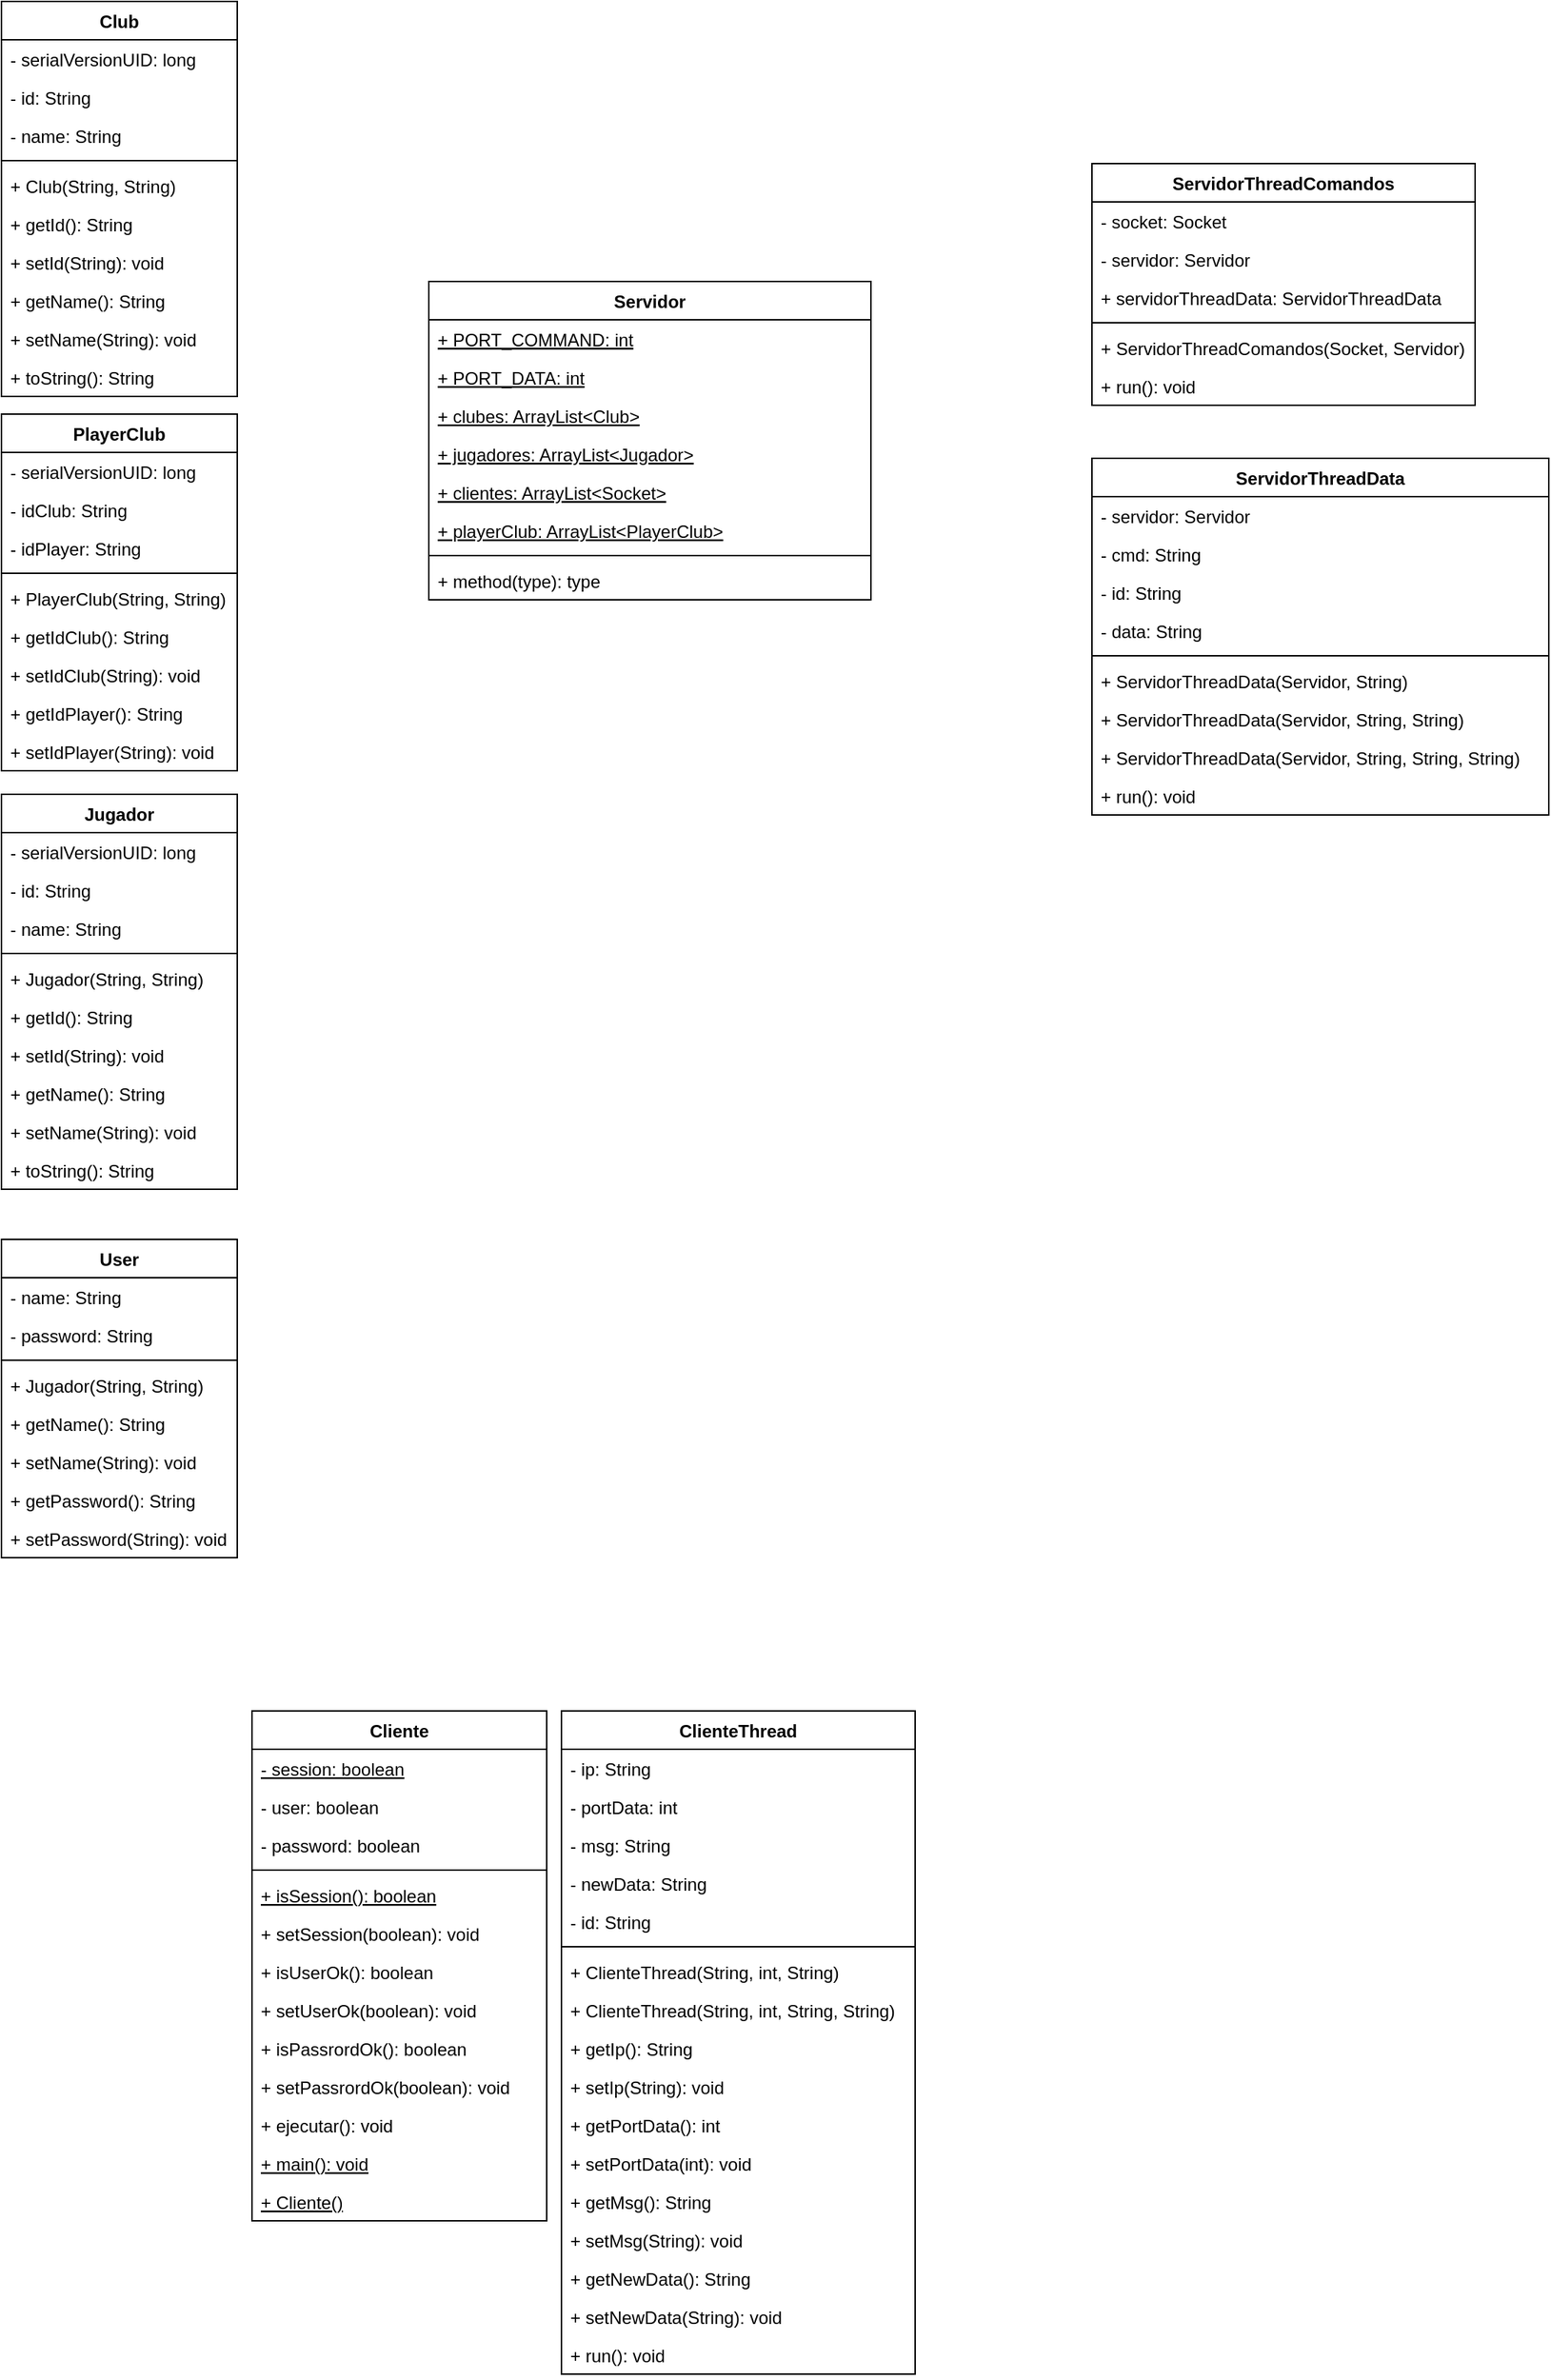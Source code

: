 <mxfile version="20.8.5" type="github">
  <diagram id="C5RBs43oDa-KdzZeNtuy" name="Page-1">
    <mxGraphModel dx="733" dy="1603" grid="1" gridSize="10" guides="1" tooltips="1" connect="1" arrows="1" fold="1" page="1" pageScale="1" pageWidth="827" pageHeight="1169" math="0" shadow="0">
      <root>
        <mxCell id="WIyWlLk6GJQsqaUBKTNV-0" />
        <mxCell id="WIyWlLk6GJQsqaUBKTNV-1" parent="WIyWlLk6GJQsqaUBKTNV-0" />
        <mxCell id="El1Ug78sq3VcE4oPhEMh-33" value="Club" style="swimlane;fontStyle=1;align=center;verticalAlign=top;childLayout=stackLayout;horizontal=1;startSize=26;horizontalStack=0;resizeParent=1;resizeParentMax=0;resizeLast=0;collapsible=1;marginBottom=0;" vertex="1" parent="WIyWlLk6GJQsqaUBKTNV-1">
          <mxGeometry x="60" y="-170" width="160" height="268" as="geometry" />
        </mxCell>
        <mxCell id="El1Ug78sq3VcE4oPhEMh-34" value="- serialVersionUID: long" style="text;strokeColor=none;fillColor=none;align=left;verticalAlign=top;spacingLeft=4;spacingRight=4;overflow=hidden;rotatable=0;points=[[0,0.5],[1,0.5]];portConstraint=eastwest;" vertex="1" parent="El1Ug78sq3VcE4oPhEMh-33">
          <mxGeometry y="26" width="160" height="26" as="geometry" />
        </mxCell>
        <mxCell id="El1Ug78sq3VcE4oPhEMh-37" value="- id: String" style="text;strokeColor=none;fillColor=none;align=left;verticalAlign=top;spacingLeft=4;spacingRight=4;overflow=hidden;rotatable=0;points=[[0,0.5],[1,0.5]];portConstraint=eastwest;" vertex="1" parent="El1Ug78sq3VcE4oPhEMh-33">
          <mxGeometry y="52" width="160" height="26" as="geometry" />
        </mxCell>
        <mxCell id="El1Ug78sq3VcE4oPhEMh-38" value="- name: String" style="text;strokeColor=none;fillColor=none;align=left;verticalAlign=top;spacingLeft=4;spacingRight=4;overflow=hidden;rotatable=0;points=[[0,0.5],[1,0.5]];portConstraint=eastwest;" vertex="1" parent="El1Ug78sq3VcE4oPhEMh-33">
          <mxGeometry y="78" width="160" height="26" as="geometry" />
        </mxCell>
        <mxCell id="El1Ug78sq3VcE4oPhEMh-35" value="" style="line;strokeWidth=1;fillColor=none;align=left;verticalAlign=middle;spacingTop=-1;spacingLeft=3;spacingRight=3;rotatable=0;labelPosition=right;points=[];portConstraint=eastwest;strokeColor=inherit;" vertex="1" parent="El1Ug78sq3VcE4oPhEMh-33">
          <mxGeometry y="104" width="160" height="8" as="geometry" />
        </mxCell>
        <mxCell id="El1Ug78sq3VcE4oPhEMh-36" value="+ Club(String, String)" style="text;strokeColor=none;fillColor=none;align=left;verticalAlign=top;spacingLeft=4;spacingRight=4;overflow=hidden;rotatable=0;points=[[0,0.5],[1,0.5]];portConstraint=eastwest;" vertex="1" parent="El1Ug78sq3VcE4oPhEMh-33">
          <mxGeometry y="112" width="160" height="26" as="geometry" />
        </mxCell>
        <mxCell id="El1Ug78sq3VcE4oPhEMh-91" value="+ getId(): String" style="text;strokeColor=none;fillColor=none;align=left;verticalAlign=top;spacingLeft=4;spacingRight=4;overflow=hidden;rotatable=0;points=[[0,0.5],[1,0.5]];portConstraint=eastwest;" vertex="1" parent="El1Ug78sq3VcE4oPhEMh-33">
          <mxGeometry y="138" width="160" height="26" as="geometry" />
        </mxCell>
        <mxCell id="El1Ug78sq3VcE4oPhEMh-92" value="+ setId(String): void" style="text;strokeColor=none;fillColor=none;align=left;verticalAlign=top;spacingLeft=4;spacingRight=4;overflow=hidden;rotatable=0;points=[[0,0.5],[1,0.5]];portConstraint=eastwest;" vertex="1" parent="El1Ug78sq3VcE4oPhEMh-33">
          <mxGeometry y="164" width="160" height="26" as="geometry" />
        </mxCell>
        <mxCell id="El1Ug78sq3VcE4oPhEMh-93" value="+ getName(): String" style="text;strokeColor=none;fillColor=none;align=left;verticalAlign=top;spacingLeft=4;spacingRight=4;overflow=hidden;rotatable=0;points=[[0,0.5],[1,0.5]];portConstraint=eastwest;" vertex="1" parent="El1Ug78sq3VcE4oPhEMh-33">
          <mxGeometry y="190" width="160" height="26" as="geometry" />
        </mxCell>
        <mxCell id="El1Ug78sq3VcE4oPhEMh-94" value="+ setName(String): void" style="text;strokeColor=none;fillColor=none;align=left;verticalAlign=top;spacingLeft=4;spacingRight=4;overflow=hidden;rotatable=0;points=[[0,0.5],[1,0.5]];portConstraint=eastwest;" vertex="1" parent="El1Ug78sq3VcE4oPhEMh-33">
          <mxGeometry y="216" width="160" height="26" as="geometry" />
        </mxCell>
        <mxCell id="El1Ug78sq3VcE4oPhEMh-95" value="+ toString(): String" style="text;strokeColor=none;fillColor=none;align=left;verticalAlign=top;spacingLeft=4;spacingRight=4;overflow=hidden;rotatable=0;points=[[0,0.5],[1,0.5]];portConstraint=eastwest;" vertex="1" parent="El1Ug78sq3VcE4oPhEMh-33">
          <mxGeometry y="242" width="160" height="26" as="geometry" />
        </mxCell>
        <mxCell id="El1Ug78sq3VcE4oPhEMh-39" value="Jugador" style="swimlane;fontStyle=1;align=center;verticalAlign=top;childLayout=stackLayout;horizontal=1;startSize=26;horizontalStack=0;resizeParent=1;resizeParentMax=0;resizeLast=0;collapsible=1;marginBottom=0;" vertex="1" parent="WIyWlLk6GJQsqaUBKTNV-1">
          <mxGeometry x="60" y="368" width="160" height="268" as="geometry" />
        </mxCell>
        <mxCell id="El1Ug78sq3VcE4oPhEMh-40" value="- serialVersionUID: long" style="text;strokeColor=none;fillColor=none;align=left;verticalAlign=top;spacingLeft=4;spacingRight=4;overflow=hidden;rotatable=0;points=[[0,0.5],[1,0.5]];portConstraint=eastwest;" vertex="1" parent="El1Ug78sq3VcE4oPhEMh-39">
          <mxGeometry y="26" width="160" height="26" as="geometry" />
        </mxCell>
        <mxCell id="El1Ug78sq3VcE4oPhEMh-41" value="- id: String" style="text;strokeColor=none;fillColor=none;align=left;verticalAlign=top;spacingLeft=4;spacingRight=4;overflow=hidden;rotatable=0;points=[[0,0.5],[1,0.5]];portConstraint=eastwest;" vertex="1" parent="El1Ug78sq3VcE4oPhEMh-39">
          <mxGeometry y="52" width="160" height="26" as="geometry" />
        </mxCell>
        <mxCell id="El1Ug78sq3VcE4oPhEMh-42" value="- name: String" style="text;strokeColor=none;fillColor=none;align=left;verticalAlign=top;spacingLeft=4;spacingRight=4;overflow=hidden;rotatable=0;points=[[0,0.5],[1,0.5]];portConstraint=eastwest;" vertex="1" parent="El1Ug78sq3VcE4oPhEMh-39">
          <mxGeometry y="78" width="160" height="26" as="geometry" />
        </mxCell>
        <mxCell id="El1Ug78sq3VcE4oPhEMh-43" value="" style="line;strokeWidth=1;fillColor=none;align=left;verticalAlign=middle;spacingTop=-1;spacingLeft=3;spacingRight=3;rotatable=0;labelPosition=right;points=[];portConstraint=eastwest;strokeColor=inherit;" vertex="1" parent="El1Ug78sq3VcE4oPhEMh-39">
          <mxGeometry y="104" width="160" height="8" as="geometry" />
        </mxCell>
        <mxCell id="El1Ug78sq3VcE4oPhEMh-44" value="+ Jugador(String, String)" style="text;strokeColor=none;fillColor=none;align=left;verticalAlign=top;spacingLeft=4;spacingRight=4;overflow=hidden;rotatable=0;points=[[0,0.5],[1,0.5]];portConstraint=eastwest;" vertex="1" parent="El1Ug78sq3VcE4oPhEMh-39">
          <mxGeometry y="112" width="160" height="26" as="geometry" />
        </mxCell>
        <mxCell id="El1Ug78sq3VcE4oPhEMh-101" value="+ getId(): String" style="text;strokeColor=none;fillColor=none;align=left;verticalAlign=top;spacingLeft=4;spacingRight=4;overflow=hidden;rotatable=0;points=[[0,0.5],[1,0.5]];portConstraint=eastwest;" vertex="1" parent="El1Ug78sq3VcE4oPhEMh-39">
          <mxGeometry y="138" width="160" height="26" as="geometry" />
        </mxCell>
        <mxCell id="El1Ug78sq3VcE4oPhEMh-102" value="+ setId(String): void" style="text;strokeColor=none;fillColor=none;align=left;verticalAlign=top;spacingLeft=4;spacingRight=4;overflow=hidden;rotatable=0;points=[[0,0.5],[1,0.5]];portConstraint=eastwest;" vertex="1" parent="El1Ug78sq3VcE4oPhEMh-39">
          <mxGeometry y="164" width="160" height="26" as="geometry" />
        </mxCell>
        <mxCell id="El1Ug78sq3VcE4oPhEMh-103" value="+ getName(): String" style="text;strokeColor=none;fillColor=none;align=left;verticalAlign=top;spacingLeft=4;spacingRight=4;overflow=hidden;rotatable=0;points=[[0,0.5],[1,0.5]];portConstraint=eastwest;" vertex="1" parent="El1Ug78sq3VcE4oPhEMh-39">
          <mxGeometry y="190" width="160" height="26" as="geometry" />
        </mxCell>
        <mxCell id="El1Ug78sq3VcE4oPhEMh-105" value="+ setName(String): void" style="text;strokeColor=none;fillColor=none;align=left;verticalAlign=top;spacingLeft=4;spacingRight=4;overflow=hidden;rotatable=0;points=[[0,0.5],[1,0.5]];portConstraint=eastwest;" vertex="1" parent="El1Ug78sq3VcE4oPhEMh-39">
          <mxGeometry y="216" width="160" height="26" as="geometry" />
        </mxCell>
        <mxCell id="El1Ug78sq3VcE4oPhEMh-106" value="+ toString(): String" style="text;strokeColor=none;fillColor=none;align=left;verticalAlign=top;spacingLeft=4;spacingRight=4;overflow=hidden;rotatable=0;points=[[0,0.5],[1,0.5]];portConstraint=eastwest;" vertex="1" parent="El1Ug78sq3VcE4oPhEMh-39">
          <mxGeometry y="242" width="160" height="26" as="geometry" />
        </mxCell>
        <mxCell id="El1Ug78sq3VcE4oPhEMh-45" value="PlayerClub" style="swimlane;fontStyle=1;align=center;verticalAlign=top;childLayout=stackLayout;horizontal=1;startSize=26;horizontalStack=0;resizeParent=1;resizeParentMax=0;resizeLast=0;collapsible=1;marginBottom=0;" vertex="1" parent="WIyWlLk6GJQsqaUBKTNV-1">
          <mxGeometry x="60" y="110" width="160" height="242" as="geometry" />
        </mxCell>
        <mxCell id="El1Ug78sq3VcE4oPhEMh-46" value="- serialVersionUID: long" style="text;strokeColor=none;fillColor=none;align=left;verticalAlign=top;spacingLeft=4;spacingRight=4;overflow=hidden;rotatable=0;points=[[0,0.5],[1,0.5]];portConstraint=eastwest;" vertex="1" parent="El1Ug78sq3VcE4oPhEMh-45">
          <mxGeometry y="26" width="160" height="26" as="geometry" />
        </mxCell>
        <mxCell id="El1Ug78sq3VcE4oPhEMh-47" value="- idClub: String" style="text;strokeColor=none;fillColor=none;align=left;verticalAlign=top;spacingLeft=4;spacingRight=4;overflow=hidden;rotatable=0;points=[[0,0.5],[1,0.5]];portConstraint=eastwest;" vertex="1" parent="El1Ug78sq3VcE4oPhEMh-45">
          <mxGeometry y="52" width="160" height="26" as="geometry" />
        </mxCell>
        <mxCell id="El1Ug78sq3VcE4oPhEMh-48" value="- idPlayer: String" style="text;strokeColor=none;fillColor=none;align=left;verticalAlign=top;spacingLeft=4;spacingRight=4;overflow=hidden;rotatable=0;points=[[0,0.5],[1,0.5]];portConstraint=eastwest;" vertex="1" parent="El1Ug78sq3VcE4oPhEMh-45">
          <mxGeometry y="78" width="160" height="26" as="geometry" />
        </mxCell>
        <mxCell id="El1Ug78sq3VcE4oPhEMh-49" value="" style="line;strokeWidth=1;fillColor=none;align=left;verticalAlign=middle;spacingTop=-1;spacingLeft=3;spacingRight=3;rotatable=0;labelPosition=right;points=[];portConstraint=eastwest;strokeColor=inherit;" vertex="1" parent="El1Ug78sq3VcE4oPhEMh-45">
          <mxGeometry y="104" width="160" height="8" as="geometry" />
        </mxCell>
        <mxCell id="El1Ug78sq3VcE4oPhEMh-50" value="+ PlayerClub(String, String)" style="text;strokeColor=none;fillColor=none;align=left;verticalAlign=top;spacingLeft=4;spacingRight=4;overflow=hidden;rotatable=0;points=[[0,0.5],[1,0.5]];portConstraint=eastwest;" vertex="1" parent="El1Ug78sq3VcE4oPhEMh-45">
          <mxGeometry y="112" width="160" height="26" as="geometry" />
        </mxCell>
        <mxCell id="El1Ug78sq3VcE4oPhEMh-96" value="+ getIdClub(): String" style="text;strokeColor=none;fillColor=none;align=left;verticalAlign=top;spacingLeft=4;spacingRight=4;overflow=hidden;rotatable=0;points=[[0,0.5],[1,0.5]];portConstraint=eastwest;" vertex="1" parent="El1Ug78sq3VcE4oPhEMh-45">
          <mxGeometry y="138" width="160" height="26" as="geometry" />
        </mxCell>
        <mxCell id="El1Ug78sq3VcE4oPhEMh-97" value="+ setIdClub(String): void" style="text;strokeColor=none;fillColor=none;align=left;verticalAlign=top;spacingLeft=4;spacingRight=4;overflow=hidden;rotatable=0;points=[[0,0.5],[1,0.5]];portConstraint=eastwest;" vertex="1" parent="El1Ug78sq3VcE4oPhEMh-45">
          <mxGeometry y="164" width="160" height="26" as="geometry" />
        </mxCell>
        <mxCell id="El1Ug78sq3VcE4oPhEMh-98" value="+ getIdPlayer(): String" style="text;strokeColor=none;fillColor=none;align=left;verticalAlign=top;spacingLeft=4;spacingRight=4;overflow=hidden;rotatable=0;points=[[0,0.5],[1,0.5]];portConstraint=eastwest;" vertex="1" parent="El1Ug78sq3VcE4oPhEMh-45">
          <mxGeometry y="190" width="160" height="26" as="geometry" />
        </mxCell>
        <mxCell id="El1Ug78sq3VcE4oPhEMh-99" value="+ setIdPlayer(String): void" style="text;strokeColor=none;fillColor=none;align=left;verticalAlign=top;spacingLeft=4;spacingRight=4;overflow=hidden;rotatable=0;points=[[0,0.5],[1,0.5]];portConstraint=eastwest;" vertex="1" parent="El1Ug78sq3VcE4oPhEMh-45">
          <mxGeometry y="216" width="160" height="26" as="geometry" />
        </mxCell>
        <mxCell id="El1Ug78sq3VcE4oPhEMh-51" value="User" style="swimlane;fontStyle=1;align=center;verticalAlign=top;childLayout=stackLayout;horizontal=1;startSize=26;horizontalStack=0;resizeParent=1;resizeParentMax=0;resizeLast=0;collapsible=1;marginBottom=0;" vertex="1" parent="WIyWlLk6GJQsqaUBKTNV-1">
          <mxGeometry x="60" y="670" width="160" height="216" as="geometry" />
        </mxCell>
        <mxCell id="El1Ug78sq3VcE4oPhEMh-52" value="- name: String" style="text;strokeColor=none;fillColor=none;align=left;verticalAlign=top;spacingLeft=4;spacingRight=4;overflow=hidden;rotatable=0;points=[[0,0.5],[1,0.5]];portConstraint=eastwest;" vertex="1" parent="El1Ug78sq3VcE4oPhEMh-51">
          <mxGeometry y="26" width="160" height="26" as="geometry" />
        </mxCell>
        <mxCell id="El1Ug78sq3VcE4oPhEMh-53" value="- password: String" style="text;strokeColor=none;fillColor=none;align=left;verticalAlign=top;spacingLeft=4;spacingRight=4;overflow=hidden;rotatable=0;points=[[0,0.5],[1,0.5]];portConstraint=eastwest;" vertex="1" parent="El1Ug78sq3VcE4oPhEMh-51">
          <mxGeometry y="52" width="160" height="26" as="geometry" />
        </mxCell>
        <mxCell id="El1Ug78sq3VcE4oPhEMh-55" value="" style="line;strokeWidth=1;fillColor=none;align=left;verticalAlign=middle;spacingTop=-1;spacingLeft=3;spacingRight=3;rotatable=0;labelPosition=right;points=[];portConstraint=eastwest;strokeColor=inherit;" vertex="1" parent="El1Ug78sq3VcE4oPhEMh-51">
          <mxGeometry y="78" width="160" height="8" as="geometry" />
        </mxCell>
        <mxCell id="El1Ug78sq3VcE4oPhEMh-56" value="+ Jugador(String, String)" style="text;strokeColor=none;fillColor=none;align=left;verticalAlign=top;spacingLeft=4;spacingRight=4;overflow=hidden;rotatable=0;points=[[0,0.5],[1,0.5]];portConstraint=eastwest;" vertex="1" parent="El1Ug78sq3VcE4oPhEMh-51">
          <mxGeometry y="86" width="160" height="26" as="geometry" />
        </mxCell>
        <mxCell id="El1Ug78sq3VcE4oPhEMh-107" value="+ getName(): String" style="text;strokeColor=none;fillColor=none;align=left;verticalAlign=top;spacingLeft=4;spacingRight=4;overflow=hidden;rotatable=0;points=[[0,0.5],[1,0.5]];portConstraint=eastwest;" vertex="1" parent="El1Ug78sq3VcE4oPhEMh-51">
          <mxGeometry y="112" width="160" height="26" as="geometry" />
        </mxCell>
        <mxCell id="El1Ug78sq3VcE4oPhEMh-108" value="+ setName(String): void" style="text;strokeColor=none;fillColor=none;align=left;verticalAlign=top;spacingLeft=4;spacingRight=4;overflow=hidden;rotatable=0;points=[[0,0.5],[1,0.5]];portConstraint=eastwest;" vertex="1" parent="El1Ug78sq3VcE4oPhEMh-51">
          <mxGeometry y="138" width="160" height="26" as="geometry" />
        </mxCell>
        <mxCell id="El1Ug78sq3VcE4oPhEMh-109" value="+ getPassword(): String" style="text;strokeColor=none;fillColor=none;align=left;verticalAlign=top;spacingLeft=4;spacingRight=4;overflow=hidden;rotatable=0;points=[[0,0.5],[1,0.5]];portConstraint=eastwest;" vertex="1" parent="El1Ug78sq3VcE4oPhEMh-51">
          <mxGeometry y="164" width="160" height="26" as="geometry" />
        </mxCell>
        <mxCell id="El1Ug78sq3VcE4oPhEMh-110" value="+ setPassword(String): void" style="text;strokeColor=none;fillColor=none;align=left;verticalAlign=top;spacingLeft=4;spacingRight=4;overflow=hidden;rotatable=0;points=[[0,0.5],[1,0.5]];portConstraint=eastwest;" vertex="1" parent="El1Ug78sq3VcE4oPhEMh-51">
          <mxGeometry y="190" width="160" height="26" as="geometry" />
        </mxCell>
        <mxCell id="El1Ug78sq3VcE4oPhEMh-57" value="Servidor" style="swimlane;fontStyle=1;align=center;verticalAlign=top;childLayout=stackLayout;horizontal=1;startSize=26;horizontalStack=0;resizeParent=1;resizeParentMax=0;resizeLast=0;collapsible=1;marginBottom=0;" vertex="1" parent="WIyWlLk6GJQsqaUBKTNV-1">
          <mxGeometry x="350" y="20" width="300" height="216" as="geometry">
            <mxRectangle x="320" y="98" width="90" height="30" as="alternateBounds" />
          </mxGeometry>
        </mxCell>
        <mxCell id="El1Ug78sq3VcE4oPhEMh-58" value="+ PORT_COMMAND: int" style="text;strokeColor=none;fillColor=none;align=left;verticalAlign=top;spacingLeft=4;spacingRight=4;overflow=hidden;rotatable=0;points=[[0,0.5],[1,0.5]];portConstraint=eastwest;fontStyle=4" vertex="1" parent="El1Ug78sq3VcE4oPhEMh-57">
          <mxGeometry y="26" width="300" height="26" as="geometry" />
        </mxCell>
        <mxCell id="El1Ug78sq3VcE4oPhEMh-59" value="+ PORT_DATA: int" style="text;strokeColor=none;fillColor=none;align=left;verticalAlign=top;spacingLeft=4;spacingRight=4;overflow=hidden;rotatable=0;points=[[0,0.5],[1,0.5]];portConstraint=eastwest;fontStyle=4" vertex="1" parent="El1Ug78sq3VcE4oPhEMh-57">
          <mxGeometry y="52" width="300" height="26" as="geometry" />
        </mxCell>
        <mxCell id="El1Ug78sq3VcE4oPhEMh-60" value="+ clubes: ArrayList&lt;Club&gt;" style="text;strokeColor=none;fillColor=none;align=left;verticalAlign=top;spacingLeft=4;spacingRight=4;overflow=hidden;rotatable=0;points=[[0,0.5],[1,0.5]];portConstraint=eastwest;fontStyle=4" vertex="1" parent="El1Ug78sq3VcE4oPhEMh-57">
          <mxGeometry y="78" width="300" height="26" as="geometry" />
        </mxCell>
        <mxCell id="El1Ug78sq3VcE4oPhEMh-111" value="+ jugadores: ArrayList&lt;Jugador&gt;" style="text;strokeColor=none;fillColor=none;align=left;verticalAlign=top;spacingLeft=4;spacingRight=4;overflow=hidden;rotatable=0;points=[[0,0.5],[1,0.5]];portConstraint=eastwest;fontStyle=4" vertex="1" parent="El1Ug78sq3VcE4oPhEMh-57">
          <mxGeometry y="104" width="300" height="26" as="geometry" />
        </mxCell>
        <mxCell id="El1Ug78sq3VcE4oPhEMh-112" value="+ clientes: ArrayList&lt;Socket&gt;" style="text;strokeColor=none;fillColor=none;align=left;verticalAlign=top;spacingLeft=4;spacingRight=4;overflow=hidden;rotatable=0;points=[[0,0.5],[1,0.5]];portConstraint=eastwest;fontStyle=4" vertex="1" parent="El1Ug78sq3VcE4oPhEMh-57">
          <mxGeometry y="130" width="300" height="26" as="geometry" />
        </mxCell>
        <mxCell id="El1Ug78sq3VcE4oPhEMh-113" value="+ playerClub: ArrayList&lt;PlayerClub&gt;" style="text;strokeColor=none;fillColor=none;align=left;verticalAlign=top;spacingLeft=4;spacingRight=4;overflow=hidden;rotatable=0;points=[[0,0.5],[1,0.5]];portConstraint=eastwest;fontStyle=4" vertex="1" parent="El1Ug78sq3VcE4oPhEMh-57">
          <mxGeometry y="156" width="300" height="26" as="geometry" />
        </mxCell>
        <mxCell id="El1Ug78sq3VcE4oPhEMh-61" value="" style="line;strokeWidth=1;fillColor=none;align=left;verticalAlign=middle;spacingTop=-1;spacingLeft=3;spacingRight=3;rotatable=0;labelPosition=right;points=[];portConstraint=eastwest;strokeColor=inherit;" vertex="1" parent="El1Ug78sq3VcE4oPhEMh-57">
          <mxGeometry y="182" width="300" height="8" as="geometry" />
        </mxCell>
        <mxCell id="El1Ug78sq3VcE4oPhEMh-62" value="+ method(type): type" style="text;strokeColor=none;fillColor=none;align=left;verticalAlign=top;spacingLeft=4;spacingRight=4;overflow=hidden;rotatable=0;points=[[0,0.5],[1,0.5]];portConstraint=eastwest;" vertex="1" parent="El1Ug78sq3VcE4oPhEMh-57">
          <mxGeometry y="190" width="300" height="26" as="geometry" />
        </mxCell>
        <mxCell id="El1Ug78sq3VcE4oPhEMh-63" value="Cliente" style="swimlane;fontStyle=1;align=center;verticalAlign=top;childLayout=stackLayout;horizontal=1;startSize=26;horizontalStack=0;resizeParent=1;resizeParentMax=0;resizeLast=0;collapsible=1;marginBottom=0;" vertex="1" parent="WIyWlLk6GJQsqaUBKTNV-1">
          <mxGeometry x="230" y="990" width="200" height="346" as="geometry" />
        </mxCell>
        <mxCell id="El1Ug78sq3VcE4oPhEMh-64" value="- session: boolean" style="text;strokeColor=none;fillColor=none;align=left;verticalAlign=top;spacingLeft=4;spacingRight=4;overflow=hidden;rotatable=0;points=[[0,0.5],[1,0.5]];portConstraint=eastwest;fontStyle=4" vertex="1" parent="El1Ug78sq3VcE4oPhEMh-63">
          <mxGeometry y="26" width="200" height="26" as="geometry" />
        </mxCell>
        <mxCell id="El1Ug78sq3VcE4oPhEMh-65" value="- user: boolean" style="text;strokeColor=none;fillColor=none;align=left;verticalAlign=top;spacingLeft=4;spacingRight=4;overflow=hidden;rotatable=0;points=[[0,0.5],[1,0.5]];portConstraint=eastwest;" vertex="1" parent="El1Ug78sq3VcE4oPhEMh-63">
          <mxGeometry y="52" width="200" height="26" as="geometry" />
        </mxCell>
        <mxCell id="El1Ug78sq3VcE4oPhEMh-66" value="- password: boolean" style="text;strokeColor=none;fillColor=none;align=left;verticalAlign=top;spacingLeft=4;spacingRight=4;overflow=hidden;rotatable=0;points=[[0,0.5],[1,0.5]];portConstraint=eastwest;" vertex="1" parent="El1Ug78sq3VcE4oPhEMh-63">
          <mxGeometry y="78" width="200" height="26" as="geometry" />
        </mxCell>
        <mxCell id="El1Ug78sq3VcE4oPhEMh-67" value="" style="line;strokeWidth=1;fillColor=none;align=left;verticalAlign=middle;spacingTop=-1;spacingLeft=3;spacingRight=3;rotatable=0;labelPosition=right;points=[];portConstraint=eastwest;strokeColor=inherit;" vertex="1" parent="El1Ug78sq3VcE4oPhEMh-63">
          <mxGeometry y="104" width="200" height="8" as="geometry" />
        </mxCell>
        <mxCell id="El1Ug78sq3VcE4oPhEMh-115" value="+ isSession(): boolean" style="text;strokeColor=none;fillColor=none;align=left;verticalAlign=top;spacingLeft=4;spacingRight=4;overflow=hidden;rotatable=0;points=[[0,0.5],[1,0.5]];portConstraint=eastwest;fontStyle=4" vertex="1" parent="El1Ug78sq3VcE4oPhEMh-63">
          <mxGeometry y="112" width="200" height="26" as="geometry" />
        </mxCell>
        <mxCell id="El1Ug78sq3VcE4oPhEMh-123" value="+ setSession(boolean): void" style="text;strokeColor=none;fillColor=none;align=left;verticalAlign=top;spacingLeft=4;spacingRight=4;overflow=hidden;rotatable=0;points=[[0,0.5],[1,0.5]];portConstraint=eastwest;" vertex="1" parent="El1Ug78sq3VcE4oPhEMh-63">
          <mxGeometry y="138" width="200" height="26" as="geometry" />
        </mxCell>
        <mxCell id="El1Ug78sq3VcE4oPhEMh-124" value="+ isUserOk(): boolean" style="text;strokeColor=none;fillColor=none;align=left;verticalAlign=top;spacingLeft=4;spacingRight=4;overflow=hidden;rotatable=0;points=[[0,0.5],[1,0.5]];portConstraint=eastwest;" vertex="1" parent="El1Ug78sq3VcE4oPhEMh-63">
          <mxGeometry y="164" width="200" height="26" as="geometry" />
        </mxCell>
        <mxCell id="El1Ug78sq3VcE4oPhEMh-125" value="+ setUserOk(boolean): void" style="text;strokeColor=none;fillColor=none;align=left;verticalAlign=top;spacingLeft=4;spacingRight=4;overflow=hidden;rotatable=0;points=[[0,0.5],[1,0.5]];portConstraint=eastwest;" vertex="1" parent="El1Ug78sq3VcE4oPhEMh-63">
          <mxGeometry y="190" width="200" height="26" as="geometry" />
        </mxCell>
        <mxCell id="El1Ug78sq3VcE4oPhEMh-126" value="+ isPassrordOk(): boolean" style="text;strokeColor=none;fillColor=none;align=left;verticalAlign=top;spacingLeft=4;spacingRight=4;overflow=hidden;rotatable=0;points=[[0,0.5],[1,0.5]];portConstraint=eastwest;" vertex="1" parent="El1Ug78sq3VcE4oPhEMh-63">
          <mxGeometry y="216" width="200" height="26" as="geometry" />
        </mxCell>
        <mxCell id="El1Ug78sq3VcE4oPhEMh-127" value="+ setPassrordOk(boolean): void" style="text;strokeColor=none;fillColor=none;align=left;verticalAlign=top;spacingLeft=4;spacingRight=4;overflow=hidden;rotatable=0;points=[[0,0.5],[1,0.5]];portConstraint=eastwest;" vertex="1" parent="El1Ug78sq3VcE4oPhEMh-63">
          <mxGeometry y="242" width="200" height="26" as="geometry" />
        </mxCell>
        <mxCell id="El1Ug78sq3VcE4oPhEMh-128" value="+ ejecutar(): void" style="text;strokeColor=none;fillColor=none;align=left;verticalAlign=top;spacingLeft=4;spacingRight=4;overflow=hidden;rotatable=0;points=[[0,0.5],[1,0.5]];portConstraint=eastwest;" vertex="1" parent="El1Ug78sq3VcE4oPhEMh-63">
          <mxGeometry y="268" width="200" height="26" as="geometry" />
        </mxCell>
        <mxCell id="El1Ug78sq3VcE4oPhEMh-129" value="+ main(): void" style="text;strokeColor=none;fillColor=none;align=left;verticalAlign=top;spacingLeft=4;spacingRight=4;overflow=hidden;rotatable=0;points=[[0,0.5],[1,0.5]];portConstraint=eastwest;fontStyle=4" vertex="1" parent="El1Ug78sq3VcE4oPhEMh-63">
          <mxGeometry y="294" width="200" height="26" as="geometry" />
        </mxCell>
        <mxCell id="El1Ug78sq3VcE4oPhEMh-68" value="+ Cliente()" style="text;strokeColor=none;fillColor=none;align=left;verticalAlign=top;spacingLeft=4;spacingRight=4;overflow=hidden;rotatable=0;points=[[0,0.5],[1,0.5]];portConstraint=eastwest;fontStyle=4" vertex="1" parent="El1Ug78sq3VcE4oPhEMh-63">
          <mxGeometry y="320" width="200" height="26" as="geometry" />
        </mxCell>
        <mxCell id="El1Ug78sq3VcE4oPhEMh-69" value="ClienteThread" style="swimlane;fontStyle=1;align=center;verticalAlign=top;childLayout=stackLayout;horizontal=1;startSize=26;horizontalStack=0;resizeParent=1;resizeParentMax=0;resizeLast=0;collapsible=1;marginBottom=0;" vertex="1" parent="WIyWlLk6GJQsqaUBKTNV-1">
          <mxGeometry x="440" y="990" width="240" height="450" as="geometry" />
        </mxCell>
        <mxCell id="El1Ug78sq3VcE4oPhEMh-70" value="- ip: String" style="text;strokeColor=none;fillColor=none;align=left;verticalAlign=top;spacingLeft=4;spacingRight=4;overflow=hidden;rotatable=0;points=[[0,0.5],[1,0.5]];portConstraint=eastwest;" vertex="1" parent="El1Ug78sq3VcE4oPhEMh-69">
          <mxGeometry y="26" width="240" height="26" as="geometry" />
        </mxCell>
        <mxCell id="El1Ug78sq3VcE4oPhEMh-71" value="- portData: int" style="text;strokeColor=none;fillColor=none;align=left;verticalAlign=top;spacingLeft=4;spacingRight=4;overflow=hidden;rotatable=0;points=[[0,0.5],[1,0.5]];portConstraint=eastwest;" vertex="1" parent="El1Ug78sq3VcE4oPhEMh-69">
          <mxGeometry y="52" width="240" height="26" as="geometry" />
        </mxCell>
        <mxCell id="El1Ug78sq3VcE4oPhEMh-72" value="- msg: String" style="text;strokeColor=none;fillColor=none;align=left;verticalAlign=top;spacingLeft=4;spacingRight=4;overflow=hidden;rotatable=0;points=[[0,0.5],[1,0.5]];portConstraint=eastwest;" vertex="1" parent="El1Ug78sq3VcE4oPhEMh-69">
          <mxGeometry y="78" width="240" height="26" as="geometry" />
        </mxCell>
        <mxCell id="El1Ug78sq3VcE4oPhEMh-116" value="- newData: String" style="text;strokeColor=none;fillColor=none;align=left;verticalAlign=top;spacingLeft=4;spacingRight=4;overflow=hidden;rotatable=0;points=[[0,0.5],[1,0.5]];portConstraint=eastwest;" vertex="1" parent="El1Ug78sq3VcE4oPhEMh-69">
          <mxGeometry y="104" width="240" height="26" as="geometry" />
        </mxCell>
        <mxCell id="El1Ug78sq3VcE4oPhEMh-117" value="- id: String" style="text;strokeColor=none;fillColor=none;align=left;verticalAlign=top;spacingLeft=4;spacingRight=4;overflow=hidden;rotatable=0;points=[[0,0.5],[1,0.5]];portConstraint=eastwest;" vertex="1" parent="El1Ug78sq3VcE4oPhEMh-69">
          <mxGeometry y="130" width="240" height="26" as="geometry" />
        </mxCell>
        <mxCell id="El1Ug78sq3VcE4oPhEMh-73" value="" style="line;strokeWidth=1;fillColor=none;align=left;verticalAlign=middle;spacingTop=-1;spacingLeft=3;spacingRight=3;rotatable=0;labelPosition=right;points=[];portConstraint=eastwest;strokeColor=inherit;" vertex="1" parent="El1Ug78sq3VcE4oPhEMh-69">
          <mxGeometry y="156" width="240" height="8" as="geometry" />
        </mxCell>
        <mxCell id="El1Ug78sq3VcE4oPhEMh-74" value="+ ClienteThread(String, int, String)" style="text;strokeColor=none;fillColor=none;align=left;verticalAlign=top;spacingLeft=4;spacingRight=4;overflow=hidden;rotatable=0;points=[[0,0.5],[1,0.5]];portConstraint=eastwest;" vertex="1" parent="El1Ug78sq3VcE4oPhEMh-69">
          <mxGeometry y="164" width="240" height="26" as="geometry" />
        </mxCell>
        <mxCell id="El1Ug78sq3VcE4oPhEMh-130" value="+ ClienteThread(String, int, String, String)" style="text;strokeColor=none;fillColor=none;align=left;verticalAlign=top;spacingLeft=4;spacingRight=4;overflow=hidden;rotatable=0;points=[[0,0.5],[1,0.5]];portConstraint=eastwest;" vertex="1" parent="El1Ug78sq3VcE4oPhEMh-69">
          <mxGeometry y="190" width="240" height="26" as="geometry" />
        </mxCell>
        <mxCell id="El1Ug78sq3VcE4oPhEMh-131" value="+ getIp(): String" style="text;strokeColor=none;fillColor=none;align=left;verticalAlign=top;spacingLeft=4;spacingRight=4;overflow=hidden;rotatable=0;points=[[0,0.5],[1,0.5]];portConstraint=eastwest;" vertex="1" parent="El1Ug78sq3VcE4oPhEMh-69">
          <mxGeometry y="216" width="240" height="26" as="geometry" />
        </mxCell>
        <mxCell id="El1Ug78sq3VcE4oPhEMh-132" value="+ setIp(String): void" style="text;strokeColor=none;fillColor=none;align=left;verticalAlign=top;spacingLeft=4;spacingRight=4;overflow=hidden;rotatable=0;points=[[0,0.5],[1,0.5]];portConstraint=eastwest;" vertex="1" parent="El1Ug78sq3VcE4oPhEMh-69">
          <mxGeometry y="242" width="240" height="26" as="geometry" />
        </mxCell>
        <mxCell id="El1Ug78sq3VcE4oPhEMh-133" value="+ getPortData(): int" style="text;strokeColor=none;fillColor=none;align=left;verticalAlign=top;spacingLeft=4;spacingRight=4;overflow=hidden;rotatable=0;points=[[0,0.5],[1,0.5]];portConstraint=eastwest;" vertex="1" parent="El1Ug78sq3VcE4oPhEMh-69">
          <mxGeometry y="268" width="240" height="26" as="geometry" />
        </mxCell>
        <mxCell id="El1Ug78sq3VcE4oPhEMh-134" value="+ setPortData(int): void" style="text;strokeColor=none;fillColor=none;align=left;verticalAlign=top;spacingLeft=4;spacingRight=4;overflow=hidden;rotatable=0;points=[[0,0.5],[1,0.5]];portConstraint=eastwest;" vertex="1" parent="El1Ug78sq3VcE4oPhEMh-69">
          <mxGeometry y="294" width="240" height="26" as="geometry" />
        </mxCell>
        <mxCell id="El1Ug78sq3VcE4oPhEMh-135" value="+ getMsg(): String" style="text;strokeColor=none;fillColor=none;align=left;verticalAlign=top;spacingLeft=4;spacingRight=4;overflow=hidden;rotatable=0;points=[[0,0.5],[1,0.5]];portConstraint=eastwest;" vertex="1" parent="El1Ug78sq3VcE4oPhEMh-69">
          <mxGeometry y="320" width="240" height="26" as="geometry" />
        </mxCell>
        <mxCell id="El1Ug78sq3VcE4oPhEMh-136" value="+ setMsg(String): void" style="text;strokeColor=none;fillColor=none;align=left;verticalAlign=top;spacingLeft=4;spacingRight=4;overflow=hidden;rotatable=0;points=[[0,0.5],[1,0.5]];portConstraint=eastwest;" vertex="1" parent="El1Ug78sq3VcE4oPhEMh-69">
          <mxGeometry y="346" width="240" height="26" as="geometry" />
        </mxCell>
        <mxCell id="El1Ug78sq3VcE4oPhEMh-137" value="+ getNewData(): String" style="text;strokeColor=none;fillColor=none;align=left;verticalAlign=top;spacingLeft=4;spacingRight=4;overflow=hidden;rotatable=0;points=[[0,0.5],[1,0.5]];portConstraint=eastwest;" vertex="1" parent="El1Ug78sq3VcE4oPhEMh-69">
          <mxGeometry y="372" width="240" height="26" as="geometry" />
        </mxCell>
        <mxCell id="El1Ug78sq3VcE4oPhEMh-138" value="+ setNewData(String): void" style="text;strokeColor=none;fillColor=none;align=left;verticalAlign=top;spacingLeft=4;spacingRight=4;overflow=hidden;rotatable=0;points=[[0,0.5],[1,0.5]];portConstraint=eastwest;" vertex="1" parent="El1Ug78sq3VcE4oPhEMh-69">
          <mxGeometry y="398" width="240" height="26" as="geometry" />
        </mxCell>
        <mxCell id="El1Ug78sq3VcE4oPhEMh-139" value="+ run(): void" style="text;strokeColor=none;fillColor=none;align=left;verticalAlign=top;spacingLeft=4;spacingRight=4;overflow=hidden;rotatable=0;points=[[0,0.5],[1,0.5]];portConstraint=eastwest;" vertex="1" parent="El1Ug78sq3VcE4oPhEMh-69">
          <mxGeometry y="424" width="240" height="26" as="geometry" />
        </mxCell>
        <mxCell id="El1Ug78sq3VcE4oPhEMh-75" value="ServidorThreadComandos" style="swimlane;fontStyle=1;align=center;verticalAlign=top;childLayout=stackLayout;horizontal=1;startSize=26;horizontalStack=0;resizeParent=1;resizeParentMax=0;resizeLast=0;collapsible=1;marginBottom=0;" vertex="1" parent="WIyWlLk6GJQsqaUBKTNV-1">
          <mxGeometry x="800" y="-60" width="260" height="164" as="geometry" />
        </mxCell>
        <mxCell id="El1Ug78sq3VcE4oPhEMh-76" value="- socket: Socket" style="text;strokeColor=none;fillColor=none;align=left;verticalAlign=top;spacingLeft=4;spacingRight=4;overflow=hidden;rotatable=0;points=[[0,0.5],[1,0.5]];portConstraint=eastwest;" vertex="1" parent="El1Ug78sq3VcE4oPhEMh-75">
          <mxGeometry y="26" width="260" height="26" as="geometry" />
        </mxCell>
        <mxCell id="El1Ug78sq3VcE4oPhEMh-77" value="- servidor: Servidor" style="text;strokeColor=none;fillColor=none;align=left;verticalAlign=top;spacingLeft=4;spacingRight=4;overflow=hidden;rotatable=0;points=[[0,0.5],[1,0.5]];portConstraint=eastwest;" vertex="1" parent="El1Ug78sq3VcE4oPhEMh-75">
          <mxGeometry y="52" width="260" height="26" as="geometry" />
        </mxCell>
        <mxCell id="El1Ug78sq3VcE4oPhEMh-78" value="+ servidorThreadData: ServidorThreadData" style="text;strokeColor=none;fillColor=none;align=left;verticalAlign=top;spacingLeft=4;spacingRight=4;overflow=hidden;rotatable=0;points=[[0,0.5],[1,0.5]];portConstraint=eastwest;" vertex="1" parent="El1Ug78sq3VcE4oPhEMh-75">
          <mxGeometry y="78" width="260" height="26" as="geometry" />
        </mxCell>
        <mxCell id="El1Ug78sq3VcE4oPhEMh-79" value="" style="line;strokeWidth=1;fillColor=none;align=left;verticalAlign=middle;spacingTop=-1;spacingLeft=3;spacingRight=3;rotatable=0;labelPosition=right;points=[];portConstraint=eastwest;strokeColor=inherit;" vertex="1" parent="El1Ug78sq3VcE4oPhEMh-75">
          <mxGeometry y="104" width="260" height="8" as="geometry" />
        </mxCell>
        <mxCell id="El1Ug78sq3VcE4oPhEMh-80" value="+ ServidorThreadComandos(Socket, Servidor)" style="text;strokeColor=none;fillColor=none;align=left;verticalAlign=top;spacingLeft=4;spacingRight=4;overflow=hidden;rotatable=0;points=[[0,0.5],[1,0.5]];portConstraint=eastwest;" vertex="1" parent="El1Ug78sq3VcE4oPhEMh-75">
          <mxGeometry y="112" width="260" height="26" as="geometry" />
        </mxCell>
        <mxCell id="El1Ug78sq3VcE4oPhEMh-119" value="+ run(): void" style="text;strokeColor=none;fillColor=none;align=left;verticalAlign=top;spacingLeft=4;spacingRight=4;overflow=hidden;rotatable=0;points=[[0,0.5],[1,0.5]];portConstraint=eastwest;" vertex="1" parent="El1Ug78sq3VcE4oPhEMh-75">
          <mxGeometry y="138" width="260" height="26" as="geometry" />
        </mxCell>
        <mxCell id="El1Ug78sq3VcE4oPhEMh-81" value="ServidorThreadData" style="swimlane;fontStyle=1;align=center;verticalAlign=top;childLayout=stackLayout;horizontal=1;startSize=26;horizontalStack=0;resizeParent=1;resizeParentMax=0;resizeLast=0;collapsible=1;marginBottom=0;" vertex="1" parent="WIyWlLk6GJQsqaUBKTNV-1">
          <mxGeometry x="800" y="140" width="310" height="242" as="geometry" />
        </mxCell>
        <mxCell id="El1Ug78sq3VcE4oPhEMh-82" value="- servidor: Servidor" style="text;strokeColor=none;fillColor=none;align=left;verticalAlign=top;spacingLeft=4;spacingRight=4;overflow=hidden;rotatable=0;points=[[0,0.5],[1,0.5]];portConstraint=eastwest;" vertex="1" parent="El1Ug78sq3VcE4oPhEMh-81">
          <mxGeometry y="26" width="310" height="26" as="geometry" />
        </mxCell>
        <mxCell id="El1Ug78sq3VcE4oPhEMh-83" value="- cmd: String" style="text;strokeColor=none;fillColor=none;align=left;verticalAlign=top;spacingLeft=4;spacingRight=4;overflow=hidden;rotatable=0;points=[[0,0.5],[1,0.5]];portConstraint=eastwest;" vertex="1" parent="El1Ug78sq3VcE4oPhEMh-81">
          <mxGeometry y="52" width="310" height="26" as="geometry" />
        </mxCell>
        <mxCell id="El1Ug78sq3VcE4oPhEMh-84" value="- id: String" style="text;strokeColor=none;fillColor=none;align=left;verticalAlign=top;spacingLeft=4;spacingRight=4;overflow=hidden;rotatable=0;points=[[0,0.5],[1,0.5]];portConstraint=eastwest;" vertex="1" parent="El1Ug78sq3VcE4oPhEMh-81">
          <mxGeometry y="78" width="310" height="26" as="geometry" />
        </mxCell>
        <mxCell id="El1Ug78sq3VcE4oPhEMh-118" value="- data: String" style="text;strokeColor=none;fillColor=none;align=left;verticalAlign=top;spacingLeft=4;spacingRight=4;overflow=hidden;rotatable=0;points=[[0,0.5],[1,0.5]];portConstraint=eastwest;" vertex="1" parent="El1Ug78sq3VcE4oPhEMh-81">
          <mxGeometry y="104" width="310" height="26" as="geometry" />
        </mxCell>
        <mxCell id="El1Ug78sq3VcE4oPhEMh-85" value="" style="line;strokeWidth=1;fillColor=none;align=left;verticalAlign=middle;spacingTop=-1;spacingLeft=3;spacingRight=3;rotatable=0;labelPosition=right;points=[];portConstraint=eastwest;strokeColor=inherit;" vertex="1" parent="El1Ug78sq3VcE4oPhEMh-81">
          <mxGeometry y="130" width="310" height="8" as="geometry" />
        </mxCell>
        <mxCell id="El1Ug78sq3VcE4oPhEMh-86" value="+ ServidorThreadData(Servidor, String)" style="text;strokeColor=none;fillColor=none;align=left;verticalAlign=top;spacingLeft=4;spacingRight=4;overflow=hidden;rotatable=0;points=[[0,0.5],[1,0.5]];portConstraint=eastwest;" vertex="1" parent="El1Ug78sq3VcE4oPhEMh-81">
          <mxGeometry y="138" width="310" height="26" as="geometry" />
        </mxCell>
        <mxCell id="El1Ug78sq3VcE4oPhEMh-120" value="+ ServidorThreadData(Servidor, String, String)" style="text;strokeColor=none;fillColor=none;align=left;verticalAlign=top;spacingLeft=4;spacingRight=4;overflow=hidden;rotatable=0;points=[[0,0.5],[1,0.5]];portConstraint=eastwest;" vertex="1" parent="El1Ug78sq3VcE4oPhEMh-81">
          <mxGeometry y="164" width="310" height="26" as="geometry" />
        </mxCell>
        <mxCell id="El1Ug78sq3VcE4oPhEMh-121" value="+ ServidorThreadData(Servidor, String, String, String)" style="text;strokeColor=none;fillColor=none;align=left;verticalAlign=top;spacingLeft=4;spacingRight=4;overflow=hidden;rotatable=0;points=[[0,0.5],[1,0.5]];portConstraint=eastwest;" vertex="1" parent="El1Ug78sq3VcE4oPhEMh-81">
          <mxGeometry y="190" width="310" height="26" as="geometry" />
        </mxCell>
        <mxCell id="El1Ug78sq3VcE4oPhEMh-122" value="+ run(): void" style="text;strokeColor=none;fillColor=none;align=left;verticalAlign=top;spacingLeft=4;spacingRight=4;overflow=hidden;rotatable=0;points=[[0,0.5],[1,0.5]];portConstraint=eastwest;" vertex="1" parent="El1Ug78sq3VcE4oPhEMh-81">
          <mxGeometry y="216" width="310" height="26" as="geometry" />
        </mxCell>
      </root>
    </mxGraphModel>
  </diagram>
</mxfile>
